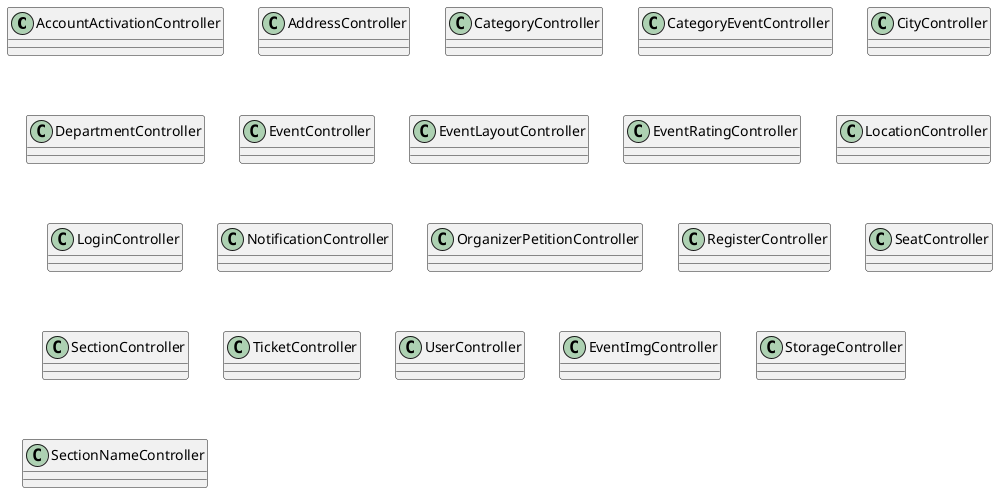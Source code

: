 @startuml Simple Controller Class Diagram

class AccountActivationController {
}

class AddressController {
}

class CategoryController {
}

class CategoryEventController {
}

class CityController {
}

class DepartmentController {
}

class EventController {
}

class EventLayoutController {
}

class EventRatingController {
}

class LocationController {
}

class LoginController {
}

class NotificationController {
}

class OrganizerPetitionController {
}

class RegisterController {
}

class SeatController {
}

class SectionController {
}

class TicketController {
}

class UserController {
}

class EventImgController {
}

class StorageController {
}

class SectionNameController {
}

@enduml